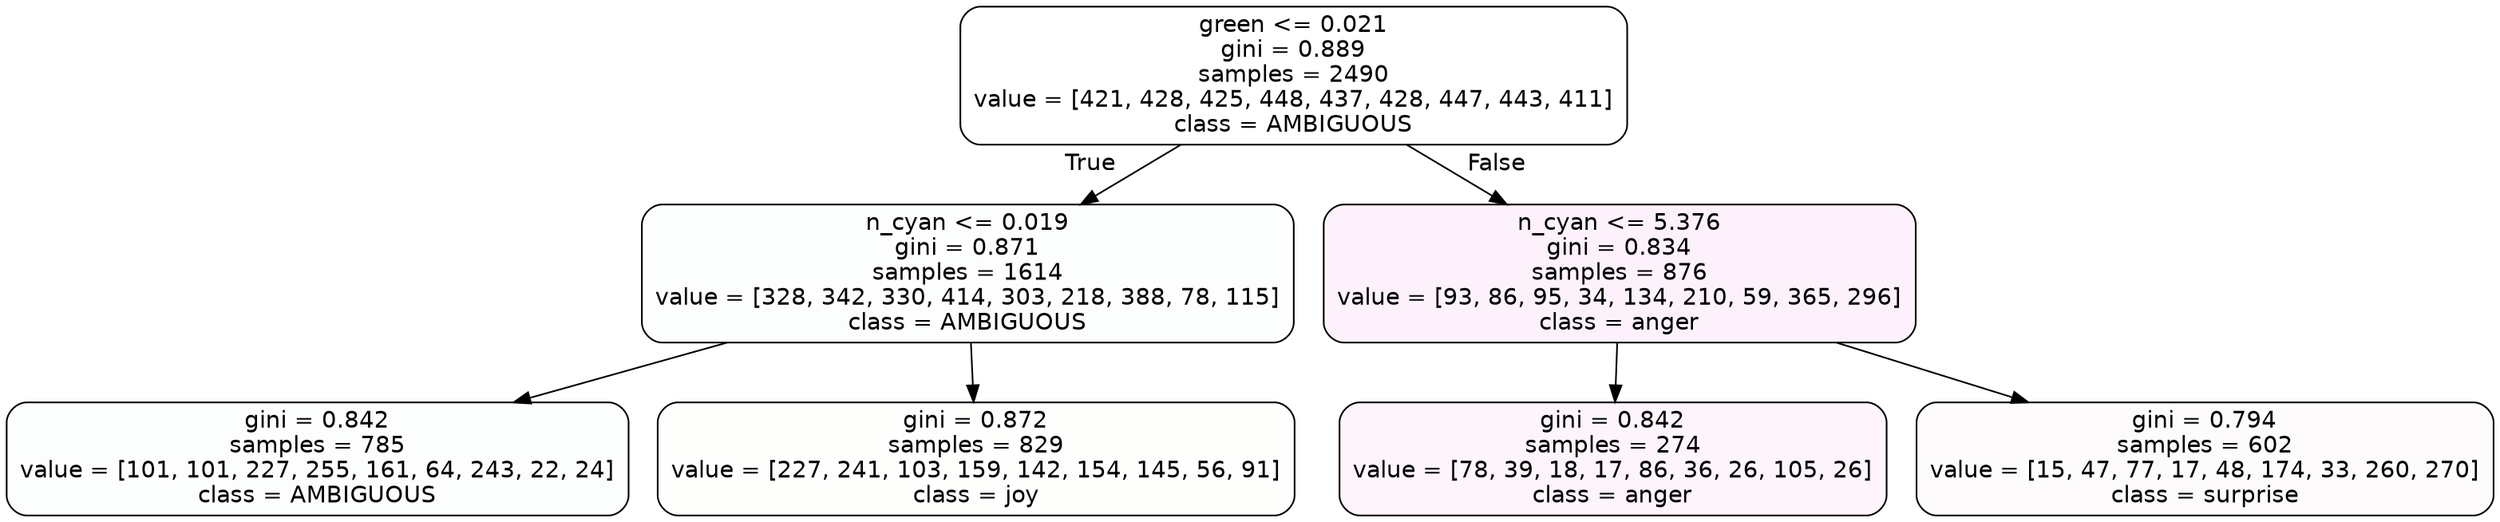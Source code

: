 digraph Tree {
node [shape=box, style="filled, rounded", color="black", fontname=helvetica] ;
edge [fontname=helvetica] ;
0 [label="green <= 0.021\ngini = 0.889\nsamples = 2490\nvalue = [421, 428, 425, 448, 437, 428, 447, 443, 411]\nclass = AMBIGUOUS", fillcolor="#39e58100"] ;
1 [label="n_cyan <= 0.019\ngini = 0.871\nsamples = 1614\nvalue = [328, 342, 330, 414, 303, 218, 388, 78, 115]\nclass = AMBIGUOUS", fillcolor="#39e58103"] ;
0 -> 1 [labeldistance=2.5, labelangle=45, headlabel="True"] ;
2 [label="gini = 0.842\nsamples = 785\nvalue = [101, 101, 227, 255, 161, 64, 243, 22, 24]\nclass = AMBIGUOUS", fillcolor="#39e58103"] ;
1 -> 2 ;
3 [label="gini = 0.872\nsamples = 829\nvalue = [227, 241, 103, 159, 142, 154, 145, 56, 91]\nclass = joy", fillcolor="#d7e53903"] ;
1 -> 3 ;
4 [label="n_cyan <= 5.376\ngini = 0.834\nsamples = 876\nvalue = [93, 86, 95, 34, 134, 210, 59, 365, 296]\nclass = anger", fillcolor="#e539d710"] ;
0 -> 4 [labeldistance=2.5, labelangle=-45, headlabel="False"] ;
5 [label="gini = 0.842\nsamples = 274\nvalue = [78, 39, 18, 17, 86, 36, 26, 105, 26]\nclass = anger", fillcolor="#e539d70e"] ;
4 -> 5 ;
6 [label="gini = 0.794\nsamples = 602\nvalue = [15, 47, 77, 17, 48, 174, 33, 260, 270]\nclass = surprise", fillcolor="#e5396404"] ;
4 -> 6 ;
}